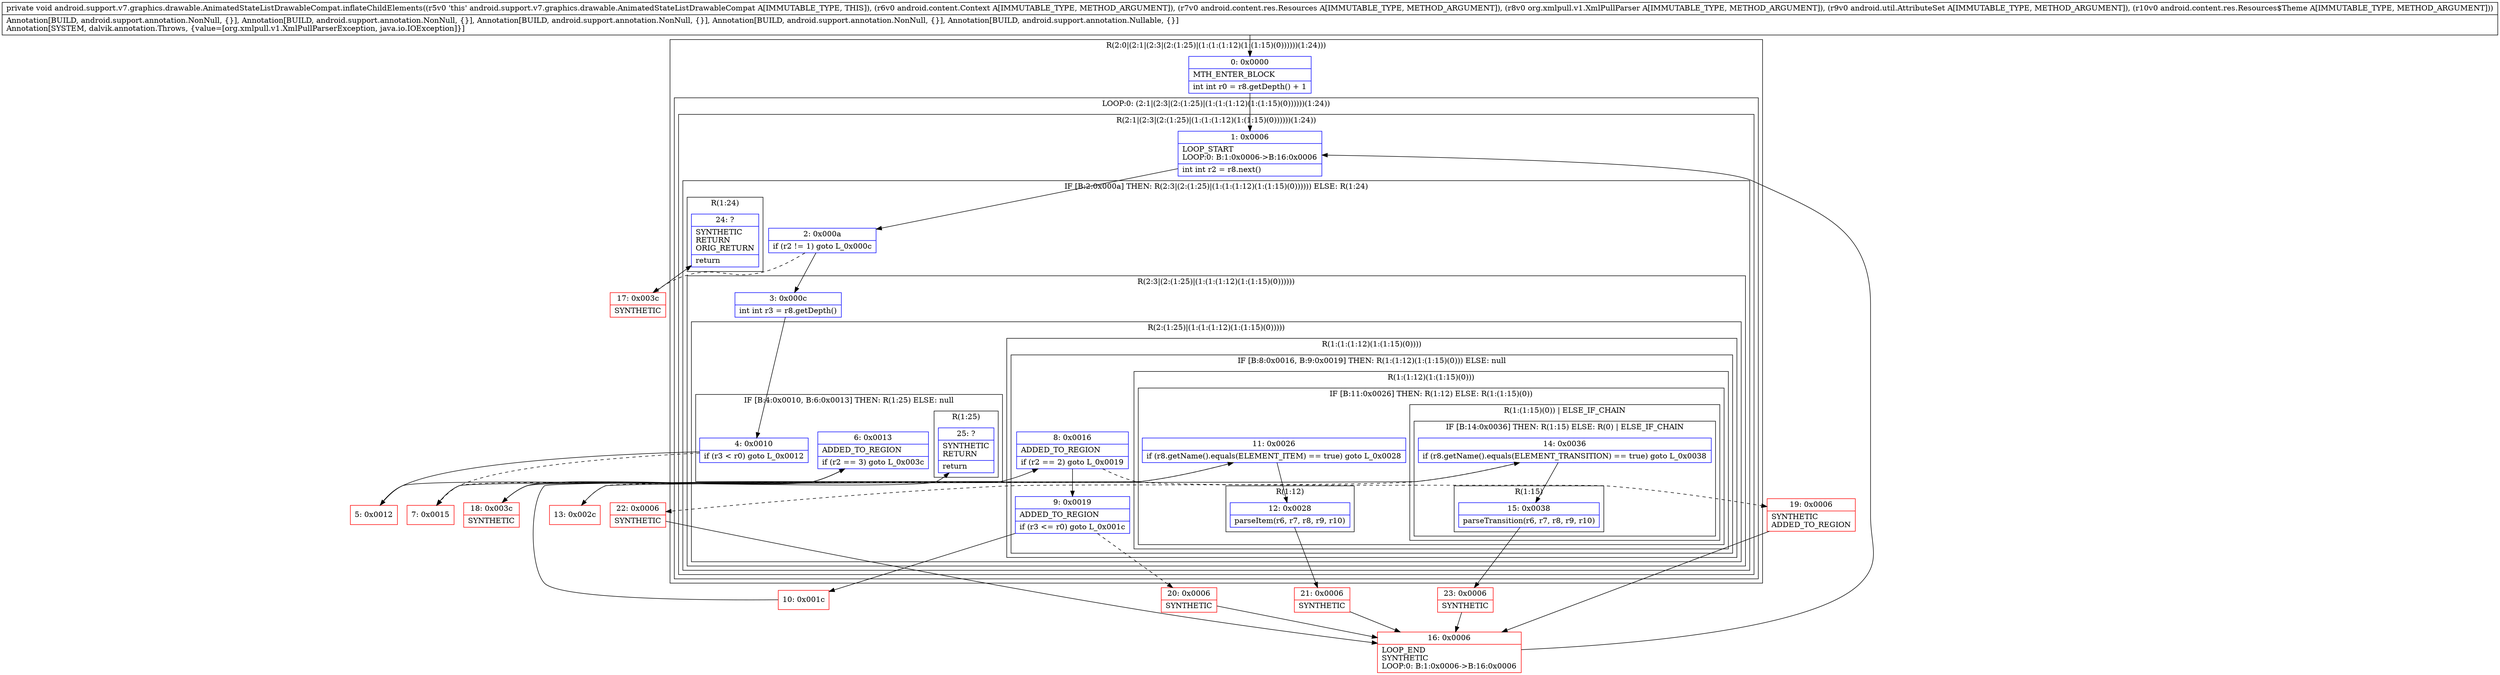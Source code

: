 digraph "CFG forandroid.support.v7.graphics.drawable.AnimatedStateListDrawableCompat.inflateChildElements(Landroid\/content\/Context;Landroid\/content\/res\/Resources;Lorg\/xmlpull\/v1\/XmlPullParser;Landroid\/util\/AttributeSet;Landroid\/content\/res\/Resources$Theme;)V" {
subgraph cluster_Region_694938959 {
label = "R(2:0|(2:1|(2:3|(2:(1:25)|(1:(1:(1:12)(1:(1:15)(0))))))(1:24)))";
node [shape=record,color=blue];
Node_0 [shape=record,label="{0\:\ 0x0000|MTH_ENTER_BLOCK\l|int int r0 = r8.getDepth() + 1\l}"];
subgraph cluster_LoopRegion_154921938 {
label = "LOOP:0: (2:1|(2:3|(2:(1:25)|(1:(1:(1:12)(1:(1:15)(0))))))(1:24))";
node [shape=record,color=blue];
subgraph cluster_Region_2025258189 {
label = "R(2:1|(2:3|(2:(1:25)|(1:(1:(1:12)(1:(1:15)(0))))))(1:24))";
node [shape=record,color=blue];
Node_1 [shape=record,label="{1\:\ 0x0006|LOOP_START\lLOOP:0: B:1:0x0006\-\>B:16:0x0006\l|int int r2 = r8.next()\l}"];
subgraph cluster_IfRegion_239171329 {
label = "IF [B:2:0x000a] THEN: R(2:3|(2:(1:25)|(1:(1:(1:12)(1:(1:15)(0)))))) ELSE: R(1:24)";
node [shape=record,color=blue];
Node_2 [shape=record,label="{2\:\ 0x000a|if (r2 != 1) goto L_0x000c\l}"];
subgraph cluster_Region_241707442 {
label = "R(2:3|(2:(1:25)|(1:(1:(1:12)(1:(1:15)(0))))))";
node [shape=record,color=blue];
Node_3 [shape=record,label="{3\:\ 0x000c|int int r3 = r8.getDepth()\l}"];
subgraph cluster_Region_1179528634 {
label = "R(2:(1:25)|(1:(1:(1:12)(1:(1:15)(0)))))";
node [shape=record,color=blue];
subgraph cluster_IfRegion_1818074765 {
label = "IF [B:4:0x0010, B:6:0x0013] THEN: R(1:25) ELSE: null";
node [shape=record,color=blue];
Node_4 [shape=record,label="{4\:\ 0x0010|if (r3 \< r0) goto L_0x0012\l}"];
Node_6 [shape=record,label="{6\:\ 0x0013|ADDED_TO_REGION\l|if (r2 == 3) goto L_0x003c\l}"];
subgraph cluster_Region_1724122318 {
label = "R(1:25)";
node [shape=record,color=blue];
Node_25 [shape=record,label="{25\:\ ?|SYNTHETIC\lRETURN\l|return\l}"];
}
}
subgraph cluster_Region_227221813 {
label = "R(1:(1:(1:12)(1:(1:15)(0))))";
node [shape=record,color=blue];
subgraph cluster_IfRegion_1719092778 {
label = "IF [B:8:0x0016, B:9:0x0019] THEN: R(1:(1:12)(1:(1:15)(0))) ELSE: null";
node [shape=record,color=blue];
Node_8 [shape=record,label="{8\:\ 0x0016|ADDED_TO_REGION\l|if (r2 == 2) goto L_0x0019\l}"];
Node_9 [shape=record,label="{9\:\ 0x0019|ADDED_TO_REGION\l|if (r3 \<= r0) goto L_0x001c\l}"];
subgraph cluster_Region_1538801197 {
label = "R(1:(1:12)(1:(1:15)(0)))";
node [shape=record,color=blue];
subgraph cluster_IfRegion_1823271709 {
label = "IF [B:11:0x0026] THEN: R(1:12) ELSE: R(1:(1:15)(0))";
node [shape=record,color=blue];
Node_11 [shape=record,label="{11\:\ 0x0026|if (r8.getName().equals(ELEMENT_ITEM) == true) goto L_0x0028\l}"];
subgraph cluster_Region_705196082 {
label = "R(1:12)";
node [shape=record,color=blue];
Node_12 [shape=record,label="{12\:\ 0x0028|parseItem(r6, r7, r8, r9, r10)\l}"];
}
subgraph cluster_Region_2128510671 {
label = "R(1:(1:15)(0)) | ELSE_IF_CHAIN\l";
node [shape=record,color=blue];
subgraph cluster_IfRegion_1678601839 {
label = "IF [B:14:0x0036] THEN: R(1:15) ELSE: R(0) | ELSE_IF_CHAIN\l";
node [shape=record,color=blue];
Node_14 [shape=record,label="{14\:\ 0x0036|if (r8.getName().equals(ELEMENT_TRANSITION) == true) goto L_0x0038\l}"];
subgraph cluster_Region_1878164976 {
label = "R(1:15)";
node [shape=record,color=blue];
Node_15 [shape=record,label="{15\:\ 0x0038|parseTransition(r6, r7, r8, r9, r10)\l}"];
}
subgraph cluster_Region_101904860 {
label = "R(0)";
node [shape=record,color=blue];
}
}
}
}
}
}
}
}
}
subgraph cluster_Region_196595671 {
label = "R(1:24)";
node [shape=record,color=blue];
Node_24 [shape=record,label="{24\:\ ?|SYNTHETIC\lRETURN\lORIG_RETURN\l|return\l}"];
}
}
}
}
}
Node_5 [shape=record,color=red,label="{5\:\ 0x0012}"];
Node_7 [shape=record,color=red,label="{7\:\ 0x0015}"];
Node_10 [shape=record,color=red,label="{10\:\ 0x001c}"];
Node_13 [shape=record,color=red,label="{13\:\ 0x002c}"];
Node_16 [shape=record,color=red,label="{16\:\ 0x0006|LOOP_END\lSYNTHETIC\lLOOP:0: B:1:0x0006\-\>B:16:0x0006\l}"];
Node_17 [shape=record,color=red,label="{17\:\ 0x003c|SYNTHETIC\l}"];
Node_18 [shape=record,color=red,label="{18\:\ 0x003c|SYNTHETIC\l}"];
Node_19 [shape=record,color=red,label="{19\:\ 0x0006|SYNTHETIC\lADDED_TO_REGION\l}"];
Node_20 [shape=record,color=red,label="{20\:\ 0x0006|SYNTHETIC\l}"];
Node_21 [shape=record,color=red,label="{21\:\ 0x0006|SYNTHETIC\l}"];
Node_22 [shape=record,color=red,label="{22\:\ 0x0006|SYNTHETIC\l}"];
Node_23 [shape=record,color=red,label="{23\:\ 0x0006|SYNTHETIC\l}"];
MethodNode[shape=record,label="{private void android.support.v7.graphics.drawable.AnimatedStateListDrawableCompat.inflateChildElements((r5v0 'this' android.support.v7.graphics.drawable.AnimatedStateListDrawableCompat A[IMMUTABLE_TYPE, THIS]), (r6v0 android.content.Context A[IMMUTABLE_TYPE, METHOD_ARGUMENT]), (r7v0 android.content.res.Resources A[IMMUTABLE_TYPE, METHOD_ARGUMENT]), (r8v0 org.xmlpull.v1.XmlPullParser A[IMMUTABLE_TYPE, METHOD_ARGUMENT]), (r9v0 android.util.AttributeSet A[IMMUTABLE_TYPE, METHOD_ARGUMENT]), (r10v0 android.content.res.Resources$Theme A[IMMUTABLE_TYPE, METHOD_ARGUMENT]))  | Annotation[BUILD, android.support.annotation.NonNull, \{\}], Annotation[BUILD, android.support.annotation.NonNull, \{\}], Annotation[BUILD, android.support.annotation.NonNull, \{\}], Annotation[BUILD, android.support.annotation.NonNull, \{\}], Annotation[BUILD, android.support.annotation.Nullable, \{\}]\lAnnotation[SYSTEM, dalvik.annotation.Throws, \{value=[org.xmlpull.v1.XmlPullParserException, java.io.IOException]\}]\l}"];
MethodNode -> Node_0;
Node_0 -> Node_1;
Node_1 -> Node_2;
Node_2 -> Node_3;
Node_2 -> Node_17[style=dashed];
Node_3 -> Node_4;
Node_4 -> Node_5;
Node_4 -> Node_7[style=dashed];
Node_6 -> Node_7[style=dashed];
Node_6 -> Node_18;
Node_8 -> Node_9;
Node_8 -> Node_19[style=dashed];
Node_9 -> Node_10;
Node_9 -> Node_20[style=dashed];
Node_11 -> Node_12;
Node_11 -> Node_13[style=dashed];
Node_12 -> Node_21;
Node_14 -> Node_15;
Node_14 -> Node_22[style=dashed];
Node_15 -> Node_23;
Node_5 -> Node_6;
Node_7 -> Node_8;
Node_10 -> Node_11;
Node_13 -> Node_14;
Node_16 -> Node_1;
Node_17 -> Node_24;
Node_18 -> Node_25;
Node_19 -> Node_16;
Node_20 -> Node_16;
Node_21 -> Node_16;
Node_22 -> Node_16;
Node_23 -> Node_16;
}

